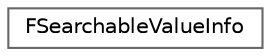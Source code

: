 digraph "Graphical Class Hierarchy"
{
 // INTERACTIVE_SVG=YES
 // LATEX_PDF_SIZE
  bgcolor="transparent";
  edge [fontname=Helvetica,fontsize=10,labelfontname=Helvetica,labelfontsize=10];
  node [fontname=Helvetica,fontsize=10,shape=box,height=0.2,width=0.4];
  rankdir="LR";
  Node0 [id="Node000000",label="FSearchableValueInfo",height=0.2,width=0.4,color="grey40", fillcolor="white", style="filled",URL="$da/de2/classFSearchableValueInfo.html",tooltip=" "];
}
